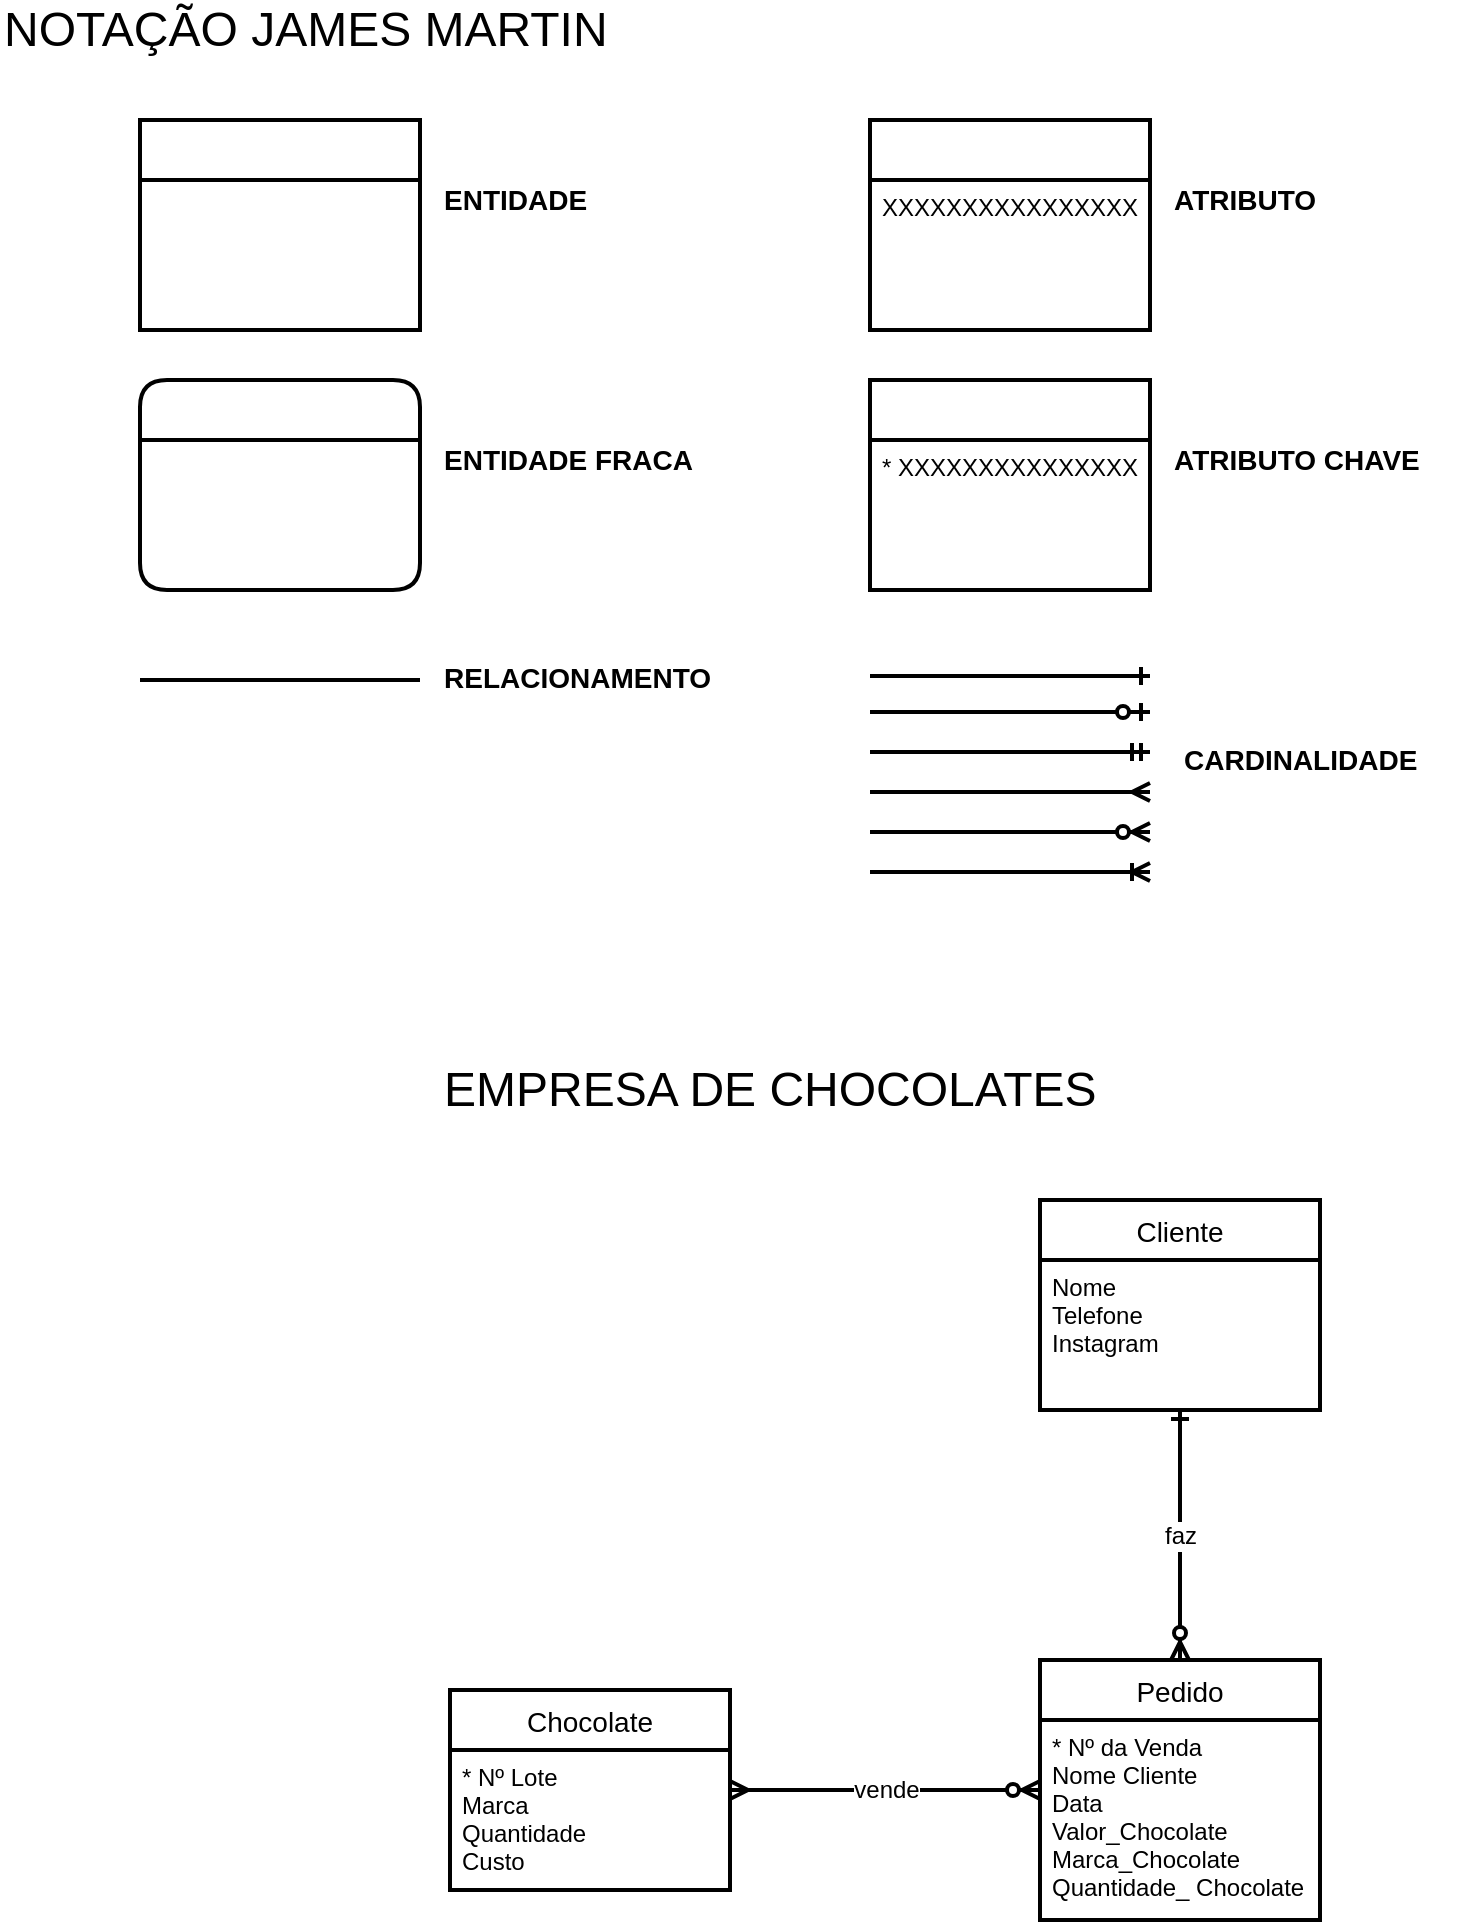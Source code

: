 <mxfile version="20.4.0" type="github">
  <diagram id="R2lEEEUBdFMjLlhIrx00" name="Page-1">
    <mxGraphModel dx="760" dy="403" grid="1" gridSize="10" guides="1" tooltips="1" connect="1" arrows="1" fold="1" page="1" pageScale="1" pageWidth="850" pageHeight="1100" math="0" shadow="0" extFonts="Permanent Marker^https://fonts.googleapis.com/css?family=Permanent+Marker">
      <root>
        <mxCell id="0" />
        <mxCell id="1" parent="0" />
        <mxCell id="lRTCh0KjeCy6rbM3OG8G-1" value="NOTAÇÃO JAMES MARTIN" style="text;html=1;strokeColor=none;fillColor=none;align=left;verticalAlign=middle;whiteSpace=wrap;rounded=0;fontSize=24;" parent="1" vertex="1">
          <mxGeometry x="10" y="20" width="310" height="30" as="geometry" />
        </mxCell>
        <mxCell id="lRTCh0KjeCy6rbM3OG8G-2" value="EMPRESA DE CHOCOLATES" style="text;html=1;strokeColor=none;fillColor=none;align=left;verticalAlign=middle;whiteSpace=wrap;rounded=0;fontSize=24;" parent="1" vertex="1">
          <mxGeometry x="230" y="550" width="350" height="30" as="geometry" />
        </mxCell>
        <mxCell id="lRTCh0KjeCy6rbM3OG8G-3" value="" style="swimlane;childLayout=stackLayout;horizontal=1;startSize=30;horizontalStack=0;rounded=0;fontSize=14;fontStyle=0;strokeWidth=2;resizeParent=0;resizeLast=1;shadow=0;dashed=0;align=center;aspect=fixed;" parent="1" vertex="1">
          <mxGeometry x="80" y="80" width="140" height="105" as="geometry" />
        </mxCell>
        <mxCell id="lRTCh0KjeCy6rbM3OG8G-5" value="&lt;font style=&quot;font-size: 14px;&quot;&gt;ENTIDADE&lt;/font&gt;" style="text;html=1;strokeColor=none;fillColor=none;align=left;verticalAlign=middle;whiteSpace=wrap;rounded=0;fontSize=14;fontStyle=1" parent="1" vertex="1">
          <mxGeometry x="230" y="110" width="100" height="20" as="geometry" />
        </mxCell>
        <mxCell id="lRTCh0KjeCy6rbM3OG8G-6" value="" style="swimlane;childLayout=stackLayout;horizontal=1;startSize=30;horizontalStack=0;rounded=1;fontSize=14;fontStyle=0;strokeWidth=2;resizeParent=0;resizeLast=1;shadow=0;dashed=0;align=center;aspect=fixed;" parent="1" vertex="1">
          <mxGeometry x="80" y="210" width="140" height="105" as="geometry" />
        </mxCell>
        <mxCell id="lRTCh0KjeCy6rbM3OG8G-7" value="&lt;font style=&quot;font-size: 14px&quot;&gt;ENTIDADE FRACA&lt;/font&gt;" style="text;html=1;strokeColor=none;fillColor=none;align=left;verticalAlign=middle;whiteSpace=wrap;rounded=0;fontSize=14;fontStyle=1" parent="1" vertex="1">
          <mxGeometry x="230" y="240" width="140" height="20" as="geometry" />
        </mxCell>
        <mxCell id="lRTCh0KjeCy6rbM3OG8G-8" value="" style="endArrow=none;html=1;rounded=0;strokeWidth=2;" parent="1" edge="1">
          <mxGeometry relative="1" as="geometry">
            <mxPoint x="80" y="360" as="sourcePoint" />
            <mxPoint x="220" y="360" as="targetPoint" />
          </mxGeometry>
        </mxCell>
        <mxCell id="lRTCh0KjeCy6rbM3OG8G-9" value="&lt;font style=&quot;font-size: 14px&quot;&gt;RELACIONAMENTO&lt;/font&gt;" style="text;html=1;strokeColor=none;fillColor=none;align=left;verticalAlign=middle;whiteSpace=wrap;rounded=0;fontSize=14;fontStyle=1" parent="1" vertex="1">
          <mxGeometry x="230" y="349" width="150" height="20" as="geometry" />
        </mxCell>
        <mxCell id="lRTCh0KjeCy6rbM3OG8G-13" value="" style="swimlane;childLayout=stackLayout;horizontal=1;startSize=30;horizontalStack=0;rounded=0;fontSize=14;fontStyle=0;strokeWidth=2;resizeParent=0;resizeLast=1;shadow=0;dashed=0;align=center;aspect=fixed;" parent="1" vertex="1">
          <mxGeometry x="445" y="80" width="140" height="105" as="geometry" />
        </mxCell>
        <mxCell id="lRTCh0KjeCy6rbM3OG8G-16" value="XXXXXXXXXXXXXXXX" style="text;strokeColor=none;fillColor=none;spacingLeft=4;spacingRight=4;overflow=hidden;rotatable=0;points=[[0,0.5],[1,0.5]];portConstraint=eastwest;fontSize=12;rounded=1;" parent="lRTCh0KjeCy6rbM3OG8G-13" vertex="1">
          <mxGeometry y="30" width="140" height="75" as="geometry" />
        </mxCell>
        <mxCell id="lRTCh0KjeCy6rbM3OG8G-14" value="&lt;font style=&quot;font-size: 14px&quot;&gt;ATRIBUTO&lt;/font&gt;" style="text;html=1;strokeColor=none;fillColor=none;align=left;verticalAlign=middle;whiteSpace=wrap;rounded=0;fontSize=14;fontStyle=1" parent="1" vertex="1">
          <mxGeometry x="595" y="110" width="100" height="20" as="geometry" />
        </mxCell>
        <mxCell id="lRTCh0KjeCy6rbM3OG8G-17" value="" style="swimlane;childLayout=stackLayout;horizontal=1;startSize=30;horizontalStack=0;rounded=0;fontSize=14;fontStyle=0;strokeWidth=2;resizeParent=0;resizeLast=1;shadow=0;dashed=0;align=center;aspect=fixed;" parent="1" vertex="1">
          <mxGeometry x="445" y="210" width="140" height="105" as="geometry" />
        </mxCell>
        <mxCell id="lRTCh0KjeCy6rbM3OG8G-18" value="* XXXXXXXXXXXXXXX" style="text;strokeColor=none;fillColor=none;spacingLeft=4;spacingRight=4;overflow=hidden;rotatable=0;points=[[0,0.5],[1,0.5]];portConstraint=eastwest;fontSize=12;rounded=1;" parent="lRTCh0KjeCy6rbM3OG8G-17" vertex="1">
          <mxGeometry y="30" width="140" height="75" as="geometry" />
        </mxCell>
        <mxCell id="lRTCh0KjeCy6rbM3OG8G-19" value="&lt;font style=&quot;font-size: 14px&quot;&gt;ATRIBUTO CHAVE&lt;/font&gt;" style="text;html=1;strokeColor=none;fillColor=none;align=left;verticalAlign=middle;whiteSpace=wrap;rounded=0;fontSize=14;fontStyle=1" parent="1" vertex="1">
          <mxGeometry x="595" y="240" width="145" height="20" as="geometry" />
        </mxCell>
        <mxCell id="lRTCh0KjeCy6rbM3OG8G-21" value="" style="endArrow=ERzeroToOne;html=1;rounded=0;strokeWidth=2;endFill=1;" parent="1" edge="1">
          <mxGeometry relative="1" as="geometry">
            <mxPoint x="445" y="376" as="sourcePoint" />
            <mxPoint x="585" y="376" as="targetPoint" />
          </mxGeometry>
        </mxCell>
        <mxCell id="lRTCh0KjeCy6rbM3OG8G-22" value="" style="endArrow=ERmandOne;html=1;rounded=0;strokeWidth=2;endFill=0;" parent="1" edge="1">
          <mxGeometry relative="1" as="geometry">
            <mxPoint x="445" y="396" as="sourcePoint" />
            <mxPoint x="585" y="396" as="targetPoint" />
          </mxGeometry>
        </mxCell>
        <mxCell id="lRTCh0KjeCy6rbM3OG8G-23" value="" style="endArrow=ERmany;html=1;rounded=0;strokeWidth=2;endFill=0;" parent="1" edge="1">
          <mxGeometry relative="1" as="geometry">
            <mxPoint x="445" y="416" as="sourcePoint" />
            <mxPoint x="585" y="416" as="targetPoint" />
          </mxGeometry>
        </mxCell>
        <mxCell id="lRTCh0KjeCy6rbM3OG8G-24" value="" style="endArrow=ERzeroToMany;html=1;rounded=0;strokeWidth=2;endFill=1;" parent="1" edge="1">
          <mxGeometry relative="1" as="geometry">
            <mxPoint x="445" y="436" as="sourcePoint" />
            <mxPoint x="585" y="436" as="targetPoint" />
          </mxGeometry>
        </mxCell>
        <mxCell id="lRTCh0KjeCy6rbM3OG8G-25" value="" style="endArrow=ERoneToMany;html=1;rounded=0;strokeWidth=2;endFill=0;" parent="1" edge="1">
          <mxGeometry relative="1" as="geometry">
            <mxPoint x="445" y="456" as="sourcePoint" />
            <mxPoint x="585" y="456" as="targetPoint" />
          </mxGeometry>
        </mxCell>
        <mxCell id="lRTCh0KjeCy6rbM3OG8G-26" value="" style="endArrow=ERone;html=1;rounded=0;strokeWidth=2;endFill=0;" parent="1" edge="1">
          <mxGeometry relative="1" as="geometry">
            <mxPoint x="445" y="358" as="sourcePoint" />
            <mxPoint x="585" y="358" as="targetPoint" />
          </mxGeometry>
        </mxCell>
        <mxCell id="lRTCh0KjeCy6rbM3OG8G-27" value="&lt;font style=&quot;font-size: 14px&quot;&gt;CARDINALIDADE&lt;/font&gt;" style="text;html=1;strokeColor=none;fillColor=none;align=left;verticalAlign=middle;whiteSpace=wrap;rounded=0;fontSize=14;fontStyle=1" parent="1" vertex="1">
          <mxGeometry x="600" y="390" width="150" height="20" as="geometry" />
        </mxCell>
        <mxCell id="lRTCh0KjeCy6rbM3OG8G-28" value="Pedido" style="swimlane;childLayout=stackLayout;horizontal=1;startSize=30;horizontalStack=0;rounded=0;fontSize=14;fontStyle=0;strokeWidth=2;resizeParent=0;resizeLast=1;shadow=0;dashed=0;align=center;aspect=fixed;" parent="1" vertex="1">
          <mxGeometry x="530" y="850" width="140" height="130" as="geometry" />
        </mxCell>
        <mxCell id="lRTCh0KjeCy6rbM3OG8G-49" value="* Nº da Venda&#xa;Nome Cliente&#xa;Data&#xa;Valor_Chocolate&#xa;Marca_Chocolate&#xa;Quantidade_ Chocolate" style="text;strokeColor=none;fillColor=none;spacingLeft=4;spacingRight=4;overflow=hidden;rotatable=0;points=[[0,0.5],[1,0.5]];portConstraint=eastwest;fontSize=12;rounded=1;" parent="lRTCh0KjeCy6rbM3OG8G-28" vertex="1">
          <mxGeometry y="30" width="140" height="100" as="geometry" />
        </mxCell>
        <mxCell id="lRTCh0KjeCy6rbM3OG8G-29" value="Cliente" style="swimlane;childLayout=stackLayout;horizontal=1;startSize=30;horizontalStack=0;rounded=0;fontSize=14;fontStyle=0;strokeWidth=2;resizeParent=0;resizeLast=1;shadow=0;dashed=0;align=center;aspect=fixed;" parent="1" vertex="1">
          <mxGeometry x="530" y="620" width="140" height="105" as="geometry" />
        </mxCell>
        <mxCell id="lRTCh0KjeCy6rbM3OG8G-50" value="Nome&#xa;Telefone&#xa;Instagram" style="text;strokeColor=none;fillColor=none;spacingLeft=4;spacingRight=4;overflow=hidden;rotatable=0;points=[[0,0.5],[1,0.5]];portConstraint=eastwest;fontSize=12;rounded=1;" parent="lRTCh0KjeCy6rbM3OG8G-29" vertex="1">
          <mxGeometry y="30" width="140" height="75" as="geometry" />
        </mxCell>
        <mxCell id="lRTCh0KjeCy6rbM3OG8G-30" value="Chocolate" style="swimlane;childLayout=stackLayout;horizontal=1;startSize=30;horizontalStack=0;rounded=0;fontSize=14;fontStyle=0;strokeWidth=2;resizeParent=0;resizeLast=1;shadow=0;dashed=0;align=center;" parent="1" vertex="1">
          <mxGeometry x="235" y="865" width="140" height="100" as="geometry" />
        </mxCell>
        <mxCell id="lRTCh0KjeCy6rbM3OG8G-44" value="* Nº Lote&#xa;Marca&#xa;Quantidade&#xa;Custo" style="text;strokeColor=none;fillColor=none;spacingLeft=4;spacingRight=4;overflow=hidden;rotatable=0;points=[[0,0.5],[1,0.5]];portConstraint=eastwest;fontSize=12;rounded=1;" parent="lRTCh0KjeCy6rbM3OG8G-30" vertex="1">
          <mxGeometry y="30" width="140" height="70" as="geometry" />
        </mxCell>
        <mxCell id="lRTCh0KjeCy6rbM3OG8G-32" value="vende" style="fontSize=12;html=1;endArrow=ERzeroToMany;endFill=1;startArrow=ERmany;strokeWidth=2;startFill=0;" parent="1" target="lRTCh0KjeCy6rbM3OG8G-28" edge="1" source="lRTCh0KjeCy6rbM3OG8G-30">
          <mxGeometry width="100" height="100" relative="1" as="geometry">
            <mxPoint x="255" y="850" as="sourcePoint" />
            <mxPoint x="470" y="740" as="targetPoint" />
          </mxGeometry>
        </mxCell>
        <mxCell id="lRTCh0KjeCy6rbM3OG8G-36" value="faz" style="fontSize=12;html=1;endArrow=ERzeroToMany;endFill=1;strokeWidth=2;exitX=0.5;exitY=1;exitDx=0;exitDy=0;startArrow=ERone;startFill=0;" parent="1" source="lRTCh0KjeCy6rbM3OG8G-29" target="lRTCh0KjeCy6rbM3OG8G-28" edge="1">
          <mxGeometry width="100" height="100" relative="1" as="geometry">
            <mxPoint x="710" y="830" as="sourcePoint" />
            <mxPoint x="810" y="730" as="targetPoint" />
          </mxGeometry>
        </mxCell>
      </root>
    </mxGraphModel>
  </diagram>
</mxfile>
